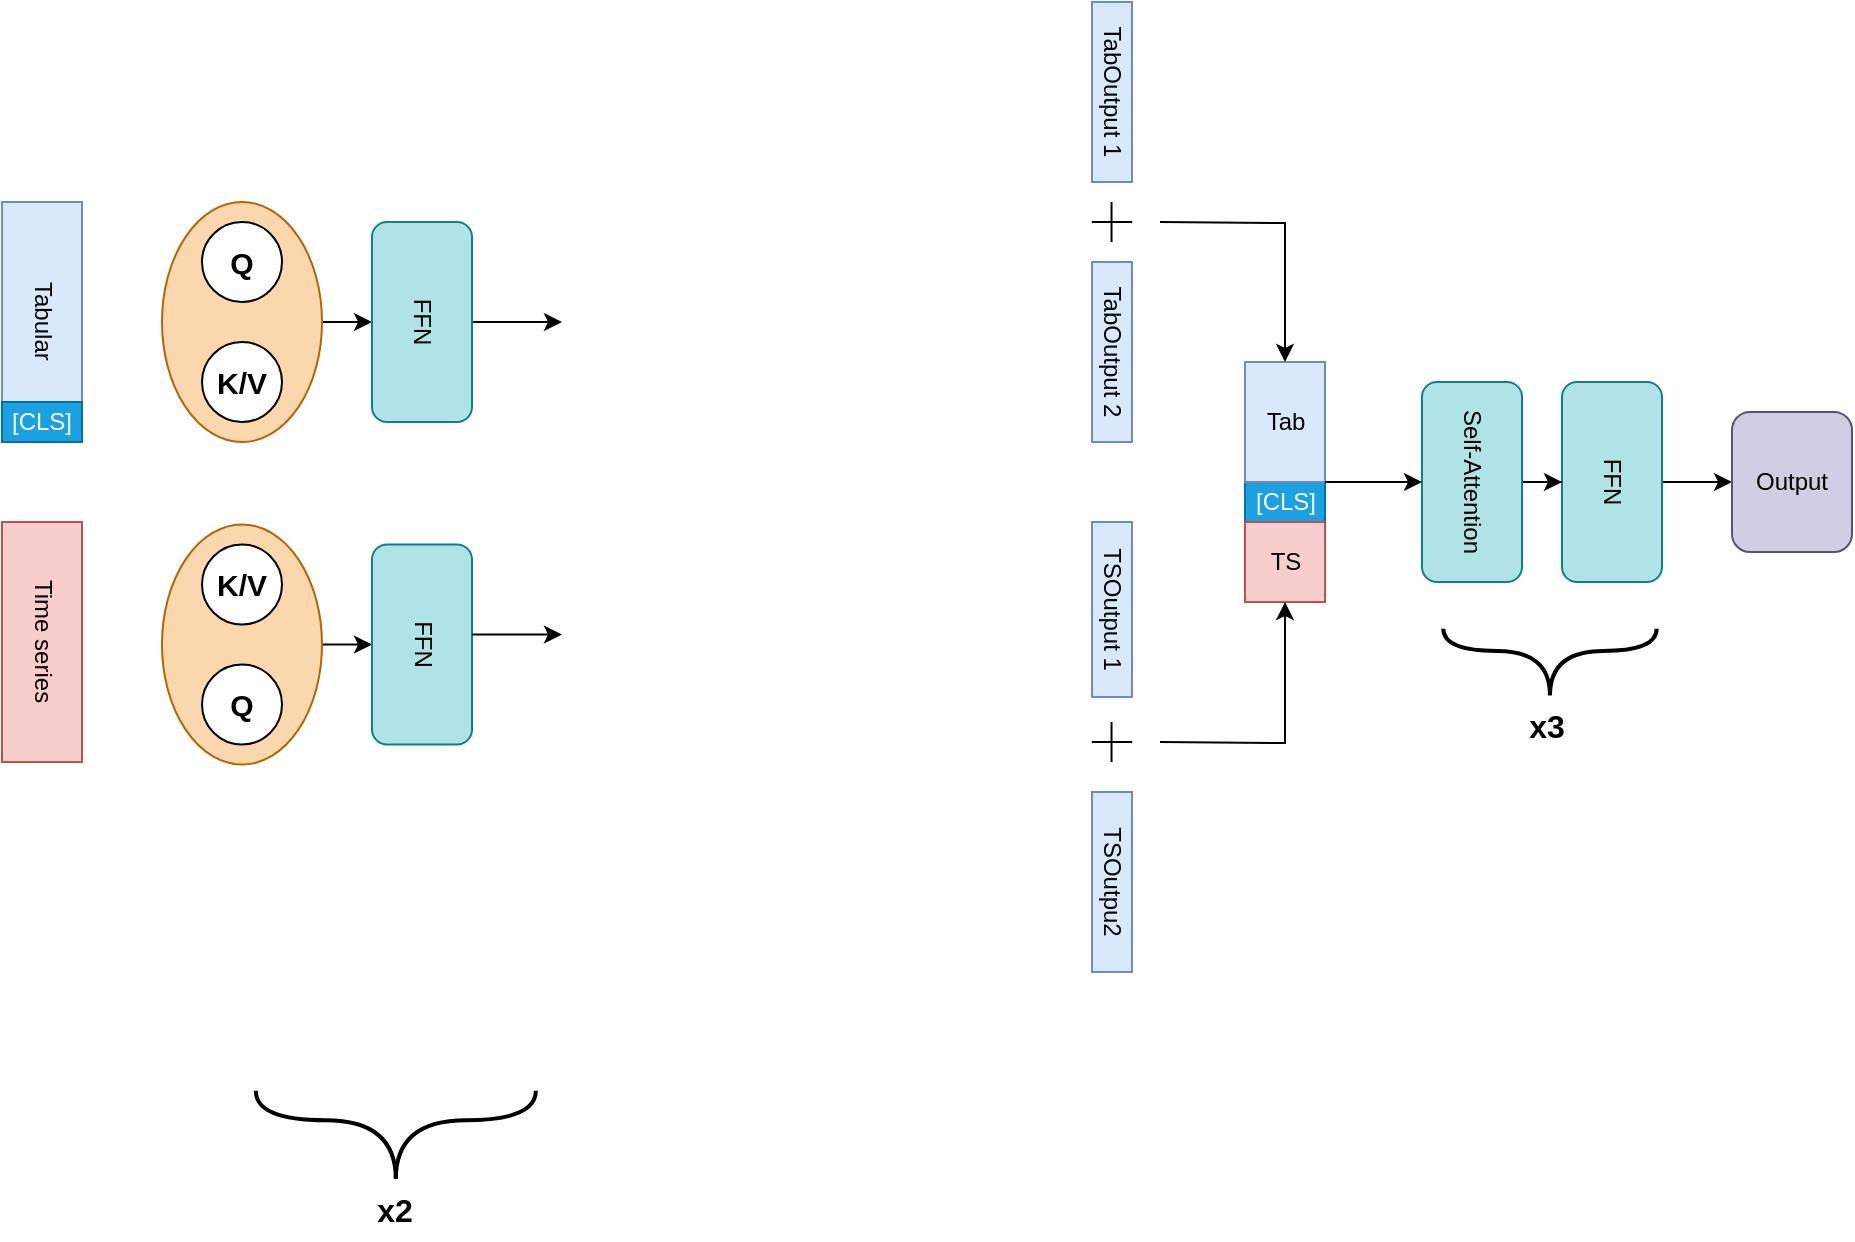 <mxfile version="24.2.5" type="github">
  <diagram name="Page-1" id="utmKdlZoEl02XPiKk-Q9">
    <mxGraphModel dx="925" dy="496" grid="1" gridSize="10" guides="1" tooltips="1" connect="1" arrows="1" fold="1" page="1" pageScale="1" pageWidth="827" pageHeight="1169" math="0" shadow="0">
      <root>
        <mxCell id="0" />
        <mxCell id="1" parent="0" />
        <mxCell id="ppl8XJywZ17yAcSLAr6y-1" value="Time series" style="rounded=0;whiteSpace=wrap;html=1;direction=south;textDirection=vertical-rl;fillColor=#f8cecc;strokeColor=#b85450;" vertex="1" parent="1">
          <mxGeometry x="40" y="320" width="40" height="120" as="geometry" />
        </mxCell>
        <mxCell id="ppl8XJywZ17yAcSLAr6y-2" value="Tabular" style="rounded=0;whiteSpace=wrap;html=1;direction=south;textDirection=vertical-lr;fillColor=#dae8fc;strokeColor=#6c8ebf;" vertex="1" parent="1">
          <mxGeometry x="40" y="160" width="40" height="120" as="geometry" />
        </mxCell>
        <mxCell id="ppl8XJywZ17yAcSLAr6y-3" style="edgeStyle=orthogonalEdgeStyle;rounded=0;orthogonalLoop=1;jettySize=auto;html=1;" edge="1" parent="1" source="ppl8XJywZ17yAcSLAr6y-4" target="ppl8XJywZ17yAcSLAr6y-28">
          <mxGeometry relative="1" as="geometry" />
        </mxCell>
        <mxCell id="ppl8XJywZ17yAcSLAr6y-4" value="" style="ellipse;whiteSpace=wrap;html=1;rotation=90;fillColor=#fad7ac;strokeColor=#b46504;" vertex="1" parent="1">
          <mxGeometry x="100" y="180" width="120" height="80" as="geometry" />
        </mxCell>
        <mxCell id="ppl8XJywZ17yAcSLAr6y-5" value="&lt;font size=&quot;1&quot;&gt;&lt;b style=&quot;font-size: 15px;&quot;&gt;Q&lt;/b&gt;&lt;/font&gt;" style="ellipse;whiteSpace=wrap;html=1;aspect=fixed;" vertex="1" parent="1">
          <mxGeometry x="140" y="170" width="40" height="40" as="geometry" />
        </mxCell>
        <mxCell id="ppl8XJywZ17yAcSLAr6y-6" value="&lt;font size=&quot;1&quot;&gt;&lt;b style=&quot;font-size: 15px;&quot;&gt;K/V&lt;/b&gt;&lt;/font&gt;" style="ellipse;whiteSpace=wrap;html=1;aspect=fixed;" vertex="1" parent="1">
          <mxGeometry x="140" y="230" width="40" height="40" as="geometry" />
        </mxCell>
        <mxCell id="ppl8XJywZ17yAcSLAr6y-11" style="edgeStyle=orthogonalEdgeStyle;rounded=0;orthogonalLoop=1;jettySize=auto;html=1;entryX=0.5;entryY=1;entryDx=0;entryDy=0;" edge="1" parent="1" source="ppl8XJywZ17yAcSLAr6y-12" target="ppl8XJywZ17yAcSLAr6y-32">
          <mxGeometry relative="1" as="geometry">
            <mxPoint x="220" y="381.25" as="targetPoint" />
            <Array as="points" />
          </mxGeometry>
        </mxCell>
        <mxCell id="ppl8XJywZ17yAcSLAr6y-12" value="" style="ellipse;whiteSpace=wrap;html=1;rotation=90;fillColor=#fad7ac;strokeColor=#b46504;" vertex="1" parent="1">
          <mxGeometry x="100" y="341.25" width="120" height="80" as="geometry" />
        </mxCell>
        <mxCell id="ppl8XJywZ17yAcSLAr6y-13" value="&lt;font size=&quot;1&quot;&gt;&lt;b style=&quot;font-size: 15px;&quot;&gt;K/V&lt;/b&gt;&lt;/font&gt;" style="ellipse;whiteSpace=wrap;html=1;aspect=fixed;" vertex="1" parent="1">
          <mxGeometry x="140" y="331.25" width="40" height="40" as="geometry" />
        </mxCell>
        <mxCell id="ppl8XJywZ17yAcSLAr6y-14" value="&lt;font size=&quot;1&quot;&gt;&lt;b style=&quot;font-size: 15px;&quot;&gt;Q&lt;/b&gt;&lt;/font&gt;" style="ellipse;whiteSpace=wrap;html=1;aspect=fixed;" vertex="1" parent="1">
          <mxGeometry x="140" y="391.25" width="40" height="40" as="geometry" />
        </mxCell>
        <mxCell id="ppl8XJywZ17yAcSLAr6y-27" style="edgeStyle=orthogonalEdgeStyle;rounded=0;orthogonalLoop=1;jettySize=auto;html=1;" edge="1" parent="1" source="ppl8XJywZ17yAcSLAr6y-28">
          <mxGeometry relative="1" as="geometry">
            <mxPoint x="320" y="220" as="targetPoint" />
          </mxGeometry>
        </mxCell>
        <mxCell id="ppl8XJywZ17yAcSLAr6y-28" value="FFN" style="rounded=1;whiteSpace=wrap;html=1;rotation=90;fillColor=#b0e3e6;strokeColor=#0e8088;" vertex="1" parent="1">
          <mxGeometry x="200" y="195" width="100" height="50" as="geometry" />
        </mxCell>
        <mxCell id="ppl8XJywZ17yAcSLAr6y-31" style="edgeStyle=orthogonalEdgeStyle;rounded=0;orthogonalLoop=1;jettySize=auto;html=1;exitX=1;exitY=0.5;exitDx=0;exitDy=0;" edge="1" parent="1" source="ppl8XJywZ17yAcSLAr6y-32">
          <mxGeometry relative="1" as="geometry">
            <mxPoint x="250.231" y="431.635" as="targetPoint" />
          </mxGeometry>
        </mxCell>
        <mxCell id="ppl8XJywZ17yAcSLAr6y-32" value="FFN" style="rounded=1;whiteSpace=wrap;html=1;rotation=90;fillColor=#b0e3e6;strokeColor=#0e8088;" vertex="1" parent="1">
          <mxGeometry x="200" y="356.25" width="100" height="50" as="geometry" />
        </mxCell>
        <mxCell id="ppl8XJywZ17yAcSLAr6y-34" value="[CLS]" style="rounded=0;whiteSpace=wrap;html=1;fillColor=#1ba1e2;fontColor=#ffffff;strokeColor=#006EAF;" vertex="1" parent="1">
          <mxGeometry x="40" y="260" width="40" height="20" as="geometry" />
        </mxCell>
        <mxCell id="ppl8XJywZ17yAcSLAr6y-35" value="TabOutput 2" style="rounded=0;whiteSpace=wrap;html=1;rotation=90;fillColor=#dae8fc;strokeColor=#6c8ebf;" vertex="1" parent="1">
          <mxGeometry x="550" y="225" width="90" height="20" as="geometry" />
        </mxCell>
        <mxCell id="ppl8XJywZ17yAcSLAr6y-36" value="TabOutput 1" style="rounded=0;whiteSpace=wrap;html=1;rotation=90;fillColor=#dae8fc;strokeColor=#6c8ebf;" vertex="1" parent="1">
          <mxGeometry x="550" y="95" width="90" height="20" as="geometry" />
        </mxCell>
        <mxCell id="ppl8XJywZ17yAcSLAr6y-37" value="" style="endArrow=none;html=1;rounded=0;" edge="1" parent="1">
          <mxGeometry width="50" height="50" relative="1" as="geometry">
            <mxPoint x="594.76" y="160" as="sourcePoint" />
            <mxPoint x="594.76" y="180" as="targetPoint" />
          </mxGeometry>
        </mxCell>
        <mxCell id="ppl8XJywZ17yAcSLAr6y-38" value="" style="endArrow=none;html=1;rounded=0;" edge="1" parent="1">
          <mxGeometry width="50" height="50" relative="1" as="geometry">
            <mxPoint x="605.12" y="170" as="sourcePoint" />
            <mxPoint x="584.88" y="170" as="targetPoint" />
          </mxGeometry>
        </mxCell>
        <mxCell id="ppl8XJywZ17yAcSLAr6y-39" style="edgeStyle=orthogonalEdgeStyle;rounded=0;orthogonalLoop=1;jettySize=auto;html=1;" edge="1" parent="1">
          <mxGeometry relative="1" as="geometry">
            <mxPoint x="320" y="376.25" as="targetPoint" />
            <mxPoint x="275" y="376.25" as="sourcePoint" />
          </mxGeometry>
        </mxCell>
        <mxCell id="ppl8XJywZ17yAcSLAr6y-41" value="TSOutpu2" style="rounded=0;whiteSpace=wrap;html=1;rotation=90;fillColor=#dae8fc;strokeColor=#6c8ebf;" vertex="1" parent="1">
          <mxGeometry x="550" y="490" width="90" height="20" as="geometry" />
        </mxCell>
        <mxCell id="ppl8XJywZ17yAcSLAr6y-42" value="TSOutput 1" style="rounded=0;whiteSpace=wrap;html=1;rotation=90;fillColor=#dae8fc;strokeColor=#6c8ebf;" vertex="1" parent="1">
          <mxGeometry x="551.25" y="353.75" width="87.5" height="20" as="geometry" />
        </mxCell>
        <mxCell id="ppl8XJywZ17yAcSLAr6y-43" value="" style="endArrow=none;html=1;rounded=0;" edge="1" parent="1">
          <mxGeometry width="50" height="50" relative="1" as="geometry">
            <mxPoint x="594.76" y="420" as="sourcePoint" />
            <mxPoint x="594.76" y="440" as="targetPoint" />
          </mxGeometry>
        </mxCell>
        <mxCell id="ppl8XJywZ17yAcSLAr6y-44" value="" style="endArrow=none;html=1;rounded=0;" edge="1" parent="1">
          <mxGeometry width="50" height="50" relative="1" as="geometry">
            <mxPoint x="605.12" y="430" as="sourcePoint" />
            <mxPoint x="584.88" y="430" as="targetPoint" />
          </mxGeometry>
        </mxCell>
        <mxCell id="ppl8XJywZ17yAcSLAr6y-45" value="" style="rounded=0;whiteSpace=wrap;html=1;rotation=90;" vertex="1" parent="1">
          <mxGeometry x="619" y="282.5" width="120" height="35" as="geometry" />
        </mxCell>
        <mxCell id="ppl8XJywZ17yAcSLAr6y-46" value="[CLS]" style="rounded=0;whiteSpace=wrap;html=1;fillColor=#1ba1e2;fontColor=#ffffff;strokeColor=#006EAF;" vertex="1" parent="1">
          <mxGeometry x="661.5" y="300" width="40" height="20" as="geometry" />
        </mxCell>
        <mxCell id="ppl8XJywZ17yAcSLAr6y-47" value="Tab" style="rounded=0;whiteSpace=wrap;html=1;fillColor=#dae8fc;strokeColor=#6c8ebf;" vertex="1" parent="1">
          <mxGeometry x="661.5" y="240" width="40" height="60" as="geometry" />
        </mxCell>
        <mxCell id="ppl8XJywZ17yAcSLAr6y-48" value="TS" style="rounded=0;whiteSpace=wrap;html=1;fillColor=#f8cecc;strokeColor=#b85450;" vertex="1" parent="1">
          <mxGeometry x="661.5" y="320" width="40" height="40" as="geometry" />
        </mxCell>
        <mxCell id="ppl8XJywZ17yAcSLAr6y-49" value="" style="endArrow=classic;html=1;rounded=0;edgeStyle=orthogonalEdgeStyle;entryX=0.5;entryY=0;entryDx=0;entryDy=0;" edge="1" parent="1" target="ppl8XJywZ17yAcSLAr6y-47">
          <mxGeometry width="50" height="50" relative="1" as="geometry">
            <mxPoint x="619" y="170" as="sourcePoint" />
            <mxPoint x="675" y="170" as="targetPoint" />
          </mxGeometry>
        </mxCell>
        <mxCell id="ppl8XJywZ17yAcSLAr6y-50" value="" style="endArrow=classic;html=1;rounded=0;edgeStyle=orthogonalEdgeStyle;entryX=0.5;entryY=1;entryDx=0;entryDy=0;" edge="1" parent="1" target="ppl8XJywZ17yAcSLAr6y-48">
          <mxGeometry width="50" height="50" relative="1" as="geometry">
            <mxPoint x="619" y="430" as="sourcePoint" />
            <mxPoint x="682" y="500" as="targetPoint" />
          </mxGeometry>
        </mxCell>
        <mxCell id="ppl8XJywZ17yAcSLAr6y-51" style="edgeStyle=orthogonalEdgeStyle;rounded=0;orthogonalLoop=1;jettySize=auto;html=1;entryX=0;entryY=0.5;entryDx=0;entryDy=0;" edge="1" parent="1" source="ppl8XJywZ17yAcSLAr6y-52" target="ppl8XJywZ17yAcSLAr6y-56">
          <mxGeometry relative="1" as="geometry" />
        </mxCell>
        <mxCell id="ppl8XJywZ17yAcSLAr6y-52" value="FFN" style="rounded=1;whiteSpace=wrap;html=1;rotation=90;fillColor=#b0e3e6;strokeColor=#0e8088;" vertex="1" parent="1">
          <mxGeometry x="795" y="275" width="100" height="50" as="geometry" />
        </mxCell>
        <mxCell id="ppl8XJywZ17yAcSLAr6y-53" style="edgeStyle=orthogonalEdgeStyle;rounded=0;orthogonalLoop=1;jettySize=auto;html=1;" edge="1" parent="1" source="ppl8XJywZ17yAcSLAr6y-54" target="ppl8XJywZ17yAcSLAr6y-52">
          <mxGeometry relative="1" as="geometry" />
        </mxCell>
        <mxCell id="ppl8XJywZ17yAcSLAr6y-54" value="Self-Attention" style="rounded=1;whiteSpace=wrap;html=1;rotation=90;fillColor=#b0e3e6;strokeColor=#0e8088;" vertex="1" parent="1">
          <mxGeometry x="725" y="275" width="100" height="50" as="geometry" />
        </mxCell>
        <mxCell id="ppl8XJywZ17yAcSLAr6y-55" value="" style="endArrow=classic;html=1;rounded=0;entryX=0.5;entryY=1;entryDx=0;entryDy=0;" edge="1" parent="1" target="ppl8XJywZ17yAcSLAr6y-54">
          <mxGeometry width="50" height="50" relative="1" as="geometry">
            <mxPoint x="701.5" y="300" as="sourcePoint" />
            <mxPoint x="751.5" y="250" as="targetPoint" />
          </mxGeometry>
        </mxCell>
        <mxCell id="ppl8XJywZ17yAcSLAr6y-56" value="Output" style="rounded=1;whiteSpace=wrap;html=1;fillColor=#d0cee2;strokeColor=#56517e;" vertex="1" parent="1">
          <mxGeometry x="905" y="265" width="60" height="70" as="geometry" />
        </mxCell>
        <mxCell id="ppl8XJywZ17yAcSLAr6y-57" value="" style="group;rotation=-90;" vertex="1" connectable="0" parent="1">
          <mxGeometry x="220" y="526" width="52.5" height="117.5" as="geometry" />
        </mxCell>
        <mxCell id="ppl8XJywZ17yAcSLAr6y-58" value="" style="endArrow=none;html=1;rounded=0;fontStyle=1;edgeStyle=orthogonalEdgeStyle;curved=1;strokeWidth=2;" edge="1" parent="ppl8XJywZ17yAcSLAr6y-57">
          <mxGeometry width="50" height="50" relative="1" as="geometry">
            <mxPoint x="16.917" y="122.494" as="sourcePoint" />
            <mxPoint x="-53.083" y="78.431" as="targetPoint" />
            <Array as="points">
              <mxPoint x="16.917" y="93.119" />
              <mxPoint x="-53.083" y="93.119" />
            </Array>
          </mxGeometry>
        </mxCell>
        <mxCell id="ppl8XJywZ17yAcSLAr6y-59" value="" style="endArrow=none;html=1;rounded=0;edgeStyle=orthogonalEdgeStyle;curved=1;strokeWidth=2;" edge="1" parent="ppl8XJywZ17yAcSLAr6y-57">
          <mxGeometry width="50" height="50" relative="1" as="geometry">
            <mxPoint x="16.917" y="122.494" as="sourcePoint" />
            <mxPoint x="86.917" y="78.431" as="targetPoint" />
            <Array as="points">
              <mxPoint x="16.917" y="93.119" />
              <mxPoint x="86.917" y="93.119" />
            </Array>
          </mxGeometry>
        </mxCell>
        <mxCell id="ppl8XJywZ17yAcSLAr6y-60" value="" style="group;rotation=-90;" vertex="1" connectable="0" parent="1">
          <mxGeometry x="795" y="330" width="40" height="88.75" as="geometry" />
        </mxCell>
        <mxCell id="ppl8XJywZ17yAcSLAr6y-61" value="" style="endArrow=none;html=1;rounded=0;fontStyle=1;edgeStyle=orthogonalEdgeStyle;curved=1;strokeWidth=2;" edge="1" parent="ppl8XJywZ17yAcSLAr6y-60">
          <mxGeometry width="50" height="50" relative="1" as="geometry">
            <mxPoint x="18.984" y="76.66" as="sourcePoint" />
            <mxPoint x="-34.349" y="43.379" as="targetPoint" />
            <Array as="points">
              <mxPoint x="18.984" y="54.473" />
              <mxPoint x="-34.349" y="54.473" />
            </Array>
          </mxGeometry>
        </mxCell>
        <mxCell id="ppl8XJywZ17yAcSLAr6y-62" value="" style="endArrow=none;html=1;rounded=0;edgeStyle=orthogonalEdgeStyle;curved=1;strokeWidth=2;" edge="1" parent="ppl8XJywZ17yAcSLAr6y-60">
          <mxGeometry width="50" height="50" relative="1" as="geometry">
            <mxPoint x="18.984" y="76.66" as="sourcePoint" />
            <mxPoint x="72.317" y="43.379" as="targetPoint" />
            <Array as="points">
              <mxPoint x="18.984" y="54.473" />
              <mxPoint x="72.317" y="54.473" />
            </Array>
          </mxGeometry>
        </mxCell>
        <mxCell id="ppl8XJywZ17yAcSLAr6y-63" value="&lt;b style=&quot;font-size: 16px;&quot;&gt;x2&lt;/b&gt;" style="text;html=1;align=center;verticalAlign=middle;resizable=0;points=[];autosize=1;strokeColor=none;fillColor=none;" vertex="1" parent="1">
          <mxGeometry x="216" y="649" width="40" height="30" as="geometry" />
        </mxCell>
        <mxCell id="ppl8XJywZ17yAcSLAr6y-64" value="&lt;b style=&quot;font-size: 16px;&quot;&gt;x3&lt;/b&gt;" style="text;html=1;align=center;verticalAlign=middle;resizable=0;points=[];autosize=1;strokeColor=none;fillColor=none;" vertex="1" parent="1">
          <mxGeometry x="792" y="407" width="40" height="30" as="geometry" />
        </mxCell>
      </root>
    </mxGraphModel>
  </diagram>
</mxfile>
